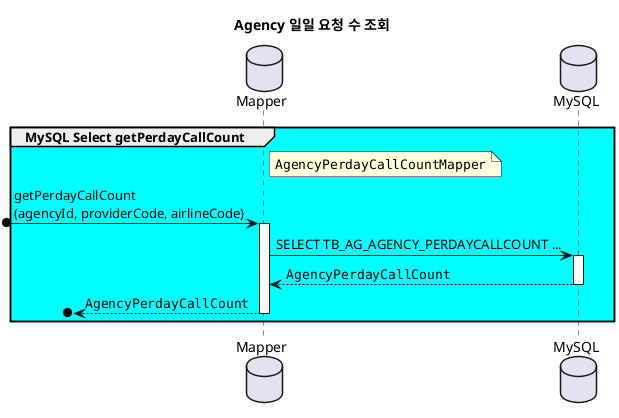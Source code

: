 @startuml

title **Agency 일일 요청 수 조회**

database Mapper as mapper
database MySQL as mysql

' MySQL Select
group #Aqua MySQL Select getPerdayCallCount
    note right of mapper: ""AgencyPerdayCallCountMapper""
    ?o-> mapper ++ : getPerdayCallCount\n(agencyId, providerCode, airlineCode)
    mapper -> mysql ++ : SELECT TB_AG_AGENCY_PERDAYCALLCOUNT ...
    mapper <-- mysql -- : ""AgencyPerdayCallCount""
    ?o<-- mapper -- : ""AgencyPerdayCallCount""
end
@enduml
